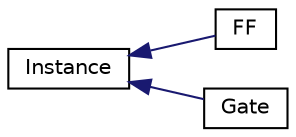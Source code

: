 digraph "Graphical Class Hierarchy"
{
 // LATEX_PDF_SIZE
  edge [fontname="Helvetica",fontsize="10",labelfontname="Helvetica",labelfontsize="10"];
  node [fontname="Helvetica",fontsize="10",shape=record];
  rankdir="LR";
  Node0 [label="Instance",height=0.2,width=0.4,color="black", fillcolor="white", style="filled",URL="$classInstance.html",tooltip=" "];
  Node0 -> Node1 [dir="back",color="midnightblue",fontsize="10",style="solid",fontname="Helvetica"];
  Node1 [label="FF",height=0.2,width=0.4,color="black", fillcolor="white", style="filled",URL="$classFF.html",tooltip=" "];
  Node0 -> Node2 [dir="back",color="midnightblue",fontsize="10",style="solid",fontname="Helvetica"];
  Node2 [label="Gate",height=0.2,width=0.4,color="black", fillcolor="white", style="filled",URL="$classGate.html",tooltip=" "];
}
